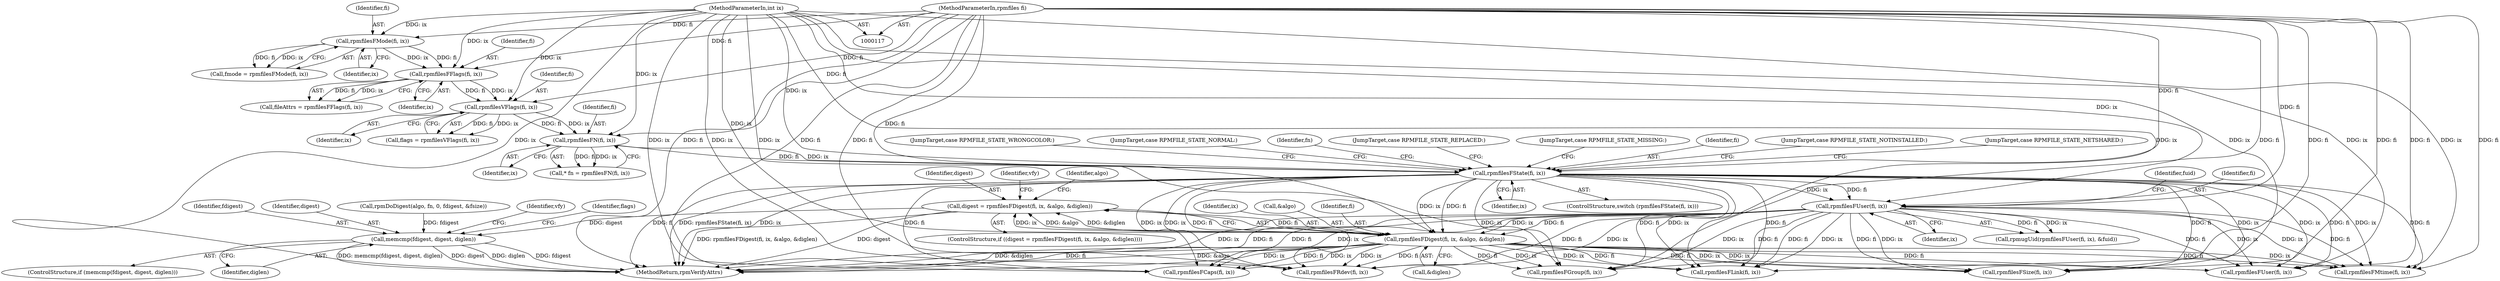 digraph "0_rpm_c815822c8bdb138066ff58c624ae83e3a12ebfa9@pointer" {
"1000304" [label="(Call,digest = rpmfilesFDigest(fi, ix, &algo, &diglen))"];
"1000306" [label="(Call,rpmfilesFDigest(fi, ix, &algo, &diglen))"];
"1000152" [label="(Call,rpmfilesFState(fi, ix))"];
"1000143" [label="(Call,rpmfilesFN(fi, ix))"];
"1000137" [label="(Call,rpmfilesVFlags(fi, ix))"];
"1000131" [label="(Call,rpmfilesFFlags(fi, ix))"];
"1000125" [label="(Call,rpmfilesFMode(fi, ix))"];
"1000118" [label="(MethodParameterIn,rpmfiles fi)"];
"1000119" [label="(MethodParameterIn,int ix)"];
"1000230" [label="(Call,rpmfilesFUser(fi, ix))"];
"1000338" [label="(Call,memcmp(fdigest, digest, diglen))"];
"1000165" [label="(JumpTarget,case RPMFILE_STATE_WRONGCOLOR:)"];
"1000177" [label="(JumpTarget,case RPMFILE_STATE_NORMAL:)"];
"1000311" [label="(Call,&diglen)"];
"1000343" [label="(Identifier,vfy)"];
"1000231" [label="(Identifier,fi)"];
"1000139" [label="(Identifier,ix)"];
"1000232" [label="(Identifier,ix)"];
"1000230" [label="(Call,rpmfilesFUser(fi, ix))"];
"1000229" [label="(Call,rpmugUid(rpmfilesFUser(fi, ix), &fuid))"];
"1000183" [label="(Identifier,fn)"];
"1000383" [label="(Call,rpmfilesFLink(fi, ix))"];
"1000307" [label="(Identifier,fi)"];
"1000318" [label="(Identifier,algo)"];
"1000126" [label="(Identifier,fi)"];
"1000152" [label="(Call,rpmfilesFState(fi, ix))"];
"1000144" [label="(Identifier,fi)"];
"1000118" [label="(MethodParameterIn,rpmfiles fi)"];
"1000125" [label="(Call,rpmfilesFMode(fi, ix))"];
"1000160" [label="(JumpTarget,case RPMFILE_STATE_REPLACED:)"];
"1000303" [label="(ControlStructure,if ((digest = rpmfilesFDigest(fi, ix, &algo, &diglen))))"];
"1000680" [label="(Call,rpmfilesFGroup(fi, ix))"];
"1000588" [label="(Call,rpmfilesFMtime(fi, ix))"];
"1000133" [label="(Identifier,ix)"];
"1000348" [label="(Identifier,vfy)"];
"1000338" [label="(Call,memcmp(fdigest, digest, diglen))"];
"1000154" [label="(Identifier,ix)"];
"1000543" [label="(Call,rpmfilesFCaps(fi, ix))"];
"1000151" [label="(ControlStructure,switch (rpmfilesFState(fi, ix)))"];
"1000352" [label="(Identifier,flags)"];
"1000610" [label="(Call,rpmfilesFUser(fi, ix))"];
"1000306" [label="(Call,rpmfilesFDigest(fi, ix, &algo, &diglen))"];
"1000738" [label="(MethodReturn,rpmVerifyAttrs)"];
"1000131" [label="(Call,rpmfilesFFlags(fi, ix))"];
"1000522" [label="(Call,rpmfilesFRdev(fi, ix))"];
"1000413" [label="(Call,rpmfilesFSize(fi, ix))"];
"1000178" [label="(JumpTarget,case RPMFILE_STATE_MISSING:)"];
"1000339" [label="(Identifier,fdigest)"];
"1000138" [label="(Identifier,fi)"];
"1000137" [label="(Call,rpmfilesVFlags(fi, ix))"];
"1000129" [label="(Call,fileAttrs = rpmfilesFFlags(fi, ix))"];
"1000304" [label="(Call,digest = rpmfilesFDigest(fi, ix, &algo, &diglen))"];
"1000153" [label="(Identifier,fi)"];
"1000143" [label="(Call,rpmfilesFN(fi, ix))"];
"1000340" [label="(Identifier,digest)"];
"1000308" [label="(Identifier,ix)"];
"1000123" [label="(Call,fmode = rpmfilesFMode(fi, ix))"];
"1000341" [label="(Identifier,diglen)"];
"1000305" [label="(Identifier,digest)"];
"1000157" [label="(JumpTarget,case RPMFILE_STATE_NOTINSTALLED:)"];
"1000135" [label="(Call,flags = rpmfilesVFlags(fi, ix))"];
"1000156" [label="(JumpTarget,case RPMFILE_STATE_NETSHARED:)"];
"1000132" [label="(Identifier,fi)"];
"1000309" [label="(Call,&algo)"];
"1000337" [label="(ControlStructure,if (memcmp(fdigest, digest, diglen)))"];
"1000127" [label="(Identifier,ix)"];
"1000234" [label="(Identifier,fuid)"];
"1000317" [label="(Call,rpmDoDigest(algo, fn, 0, fdigest, &fsize))"];
"1000141" [label="(Call,* fn = rpmfilesFN(fi, ix))"];
"1000119" [label="(MethodParameterIn,int ix)"];
"1000145" [label="(Identifier,ix)"];
"1000304" -> "1000303"  [label="AST: "];
"1000304" -> "1000306"  [label="CFG: "];
"1000305" -> "1000304"  [label="AST: "];
"1000306" -> "1000304"  [label="AST: "];
"1000318" -> "1000304"  [label="CFG: "];
"1000348" -> "1000304"  [label="CFG: "];
"1000304" -> "1000738"  [label="DDG: digest"];
"1000304" -> "1000738"  [label="DDG: rpmfilesFDigest(fi, ix, &algo, &diglen)"];
"1000306" -> "1000304"  [label="DDG: fi"];
"1000306" -> "1000304"  [label="DDG: ix"];
"1000306" -> "1000304"  [label="DDG: &algo"];
"1000306" -> "1000304"  [label="DDG: &diglen"];
"1000304" -> "1000338"  [label="DDG: digest"];
"1000306" -> "1000311"  [label="CFG: "];
"1000307" -> "1000306"  [label="AST: "];
"1000308" -> "1000306"  [label="AST: "];
"1000309" -> "1000306"  [label="AST: "];
"1000311" -> "1000306"  [label="AST: "];
"1000306" -> "1000738"  [label="DDG: &algo"];
"1000306" -> "1000738"  [label="DDG: &diglen"];
"1000306" -> "1000738"  [label="DDG: fi"];
"1000306" -> "1000738"  [label="DDG: ix"];
"1000152" -> "1000306"  [label="DDG: fi"];
"1000152" -> "1000306"  [label="DDG: ix"];
"1000230" -> "1000306"  [label="DDG: fi"];
"1000230" -> "1000306"  [label="DDG: ix"];
"1000118" -> "1000306"  [label="DDG: fi"];
"1000119" -> "1000306"  [label="DDG: ix"];
"1000306" -> "1000383"  [label="DDG: fi"];
"1000306" -> "1000383"  [label="DDG: ix"];
"1000306" -> "1000413"  [label="DDG: fi"];
"1000306" -> "1000413"  [label="DDG: ix"];
"1000306" -> "1000522"  [label="DDG: fi"];
"1000306" -> "1000522"  [label="DDG: ix"];
"1000306" -> "1000543"  [label="DDG: fi"];
"1000306" -> "1000543"  [label="DDG: ix"];
"1000306" -> "1000588"  [label="DDG: fi"];
"1000306" -> "1000588"  [label="DDG: ix"];
"1000306" -> "1000610"  [label="DDG: fi"];
"1000306" -> "1000610"  [label="DDG: ix"];
"1000306" -> "1000680"  [label="DDG: fi"];
"1000306" -> "1000680"  [label="DDG: ix"];
"1000152" -> "1000151"  [label="AST: "];
"1000152" -> "1000154"  [label="CFG: "];
"1000153" -> "1000152"  [label="AST: "];
"1000154" -> "1000152"  [label="AST: "];
"1000156" -> "1000152"  [label="CFG: "];
"1000157" -> "1000152"  [label="CFG: "];
"1000160" -> "1000152"  [label="CFG: "];
"1000165" -> "1000152"  [label="CFG: "];
"1000177" -> "1000152"  [label="CFG: "];
"1000178" -> "1000152"  [label="CFG: "];
"1000183" -> "1000152"  [label="CFG: "];
"1000152" -> "1000738"  [label="DDG: rpmfilesFState(fi, ix)"];
"1000152" -> "1000738"  [label="DDG: fi"];
"1000152" -> "1000738"  [label="DDG: ix"];
"1000143" -> "1000152"  [label="DDG: fi"];
"1000143" -> "1000152"  [label="DDG: ix"];
"1000118" -> "1000152"  [label="DDG: fi"];
"1000119" -> "1000152"  [label="DDG: ix"];
"1000152" -> "1000230"  [label="DDG: fi"];
"1000152" -> "1000230"  [label="DDG: ix"];
"1000152" -> "1000383"  [label="DDG: fi"];
"1000152" -> "1000383"  [label="DDG: ix"];
"1000152" -> "1000413"  [label="DDG: fi"];
"1000152" -> "1000413"  [label="DDG: ix"];
"1000152" -> "1000522"  [label="DDG: fi"];
"1000152" -> "1000522"  [label="DDG: ix"];
"1000152" -> "1000543"  [label="DDG: fi"];
"1000152" -> "1000543"  [label="DDG: ix"];
"1000152" -> "1000588"  [label="DDG: fi"];
"1000152" -> "1000588"  [label="DDG: ix"];
"1000152" -> "1000610"  [label="DDG: fi"];
"1000152" -> "1000610"  [label="DDG: ix"];
"1000152" -> "1000680"  [label="DDG: fi"];
"1000152" -> "1000680"  [label="DDG: ix"];
"1000143" -> "1000141"  [label="AST: "];
"1000143" -> "1000145"  [label="CFG: "];
"1000144" -> "1000143"  [label="AST: "];
"1000145" -> "1000143"  [label="AST: "];
"1000141" -> "1000143"  [label="CFG: "];
"1000143" -> "1000141"  [label="DDG: fi"];
"1000143" -> "1000141"  [label="DDG: ix"];
"1000137" -> "1000143"  [label="DDG: fi"];
"1000137" -> "1000143"  [label="DDG: ix"];
"1000118" -> "1000143"  [label="DDG: fi"];
"1000119" -> "1000143"  [label="DDG: ix"];
"1000137" -> "1000135"  [label="AST: "];
"1000137" -> "1000139"  [label="CFG: "];
"1000138" -> "1000137"  [label="AST: "];
"1000139" -> "1000137"  [label="AST: "];
"1000135" -> "1000137"  [label="CFG: "];
"1000137" -> "1000135"  [label="DDG: fi"];
"1000137" -> "1000135"  [label="DDG: ix"];
"1000131" -> "1000137"  [label="DDG: fi"];
"1000131" -> "1000137"  [label="DDG: ix"];
"1000118" -> "1000137"  [label="DDG: fi"];
"1000119" -> "1000137"  [label="DDG: ix"];
"1000131" -> "1000129"  [label="AST: "];
"1000131" -> "1000133"  [label="CFG: "];
"1000132" -> "1000131"  [label="AST: "];
"1000133" -> "1000131"  [label="AST: "];
"1000129" -> "1000131"  [label="CFG: "];
"1000131" -> "1000129"  [label="DDG: fi"];
"1000131" -> "1000129"  [label="DDG: ix"];
"1000125" -> "1000131"  [label="DDG: fi"];
"1000125" -> "1000131"  [label="DDG: ix"];
"1000118" -> "1000131"  [label="DDG: fi"];
"1000119" -> "1000131"  [label="DDG: ix"];
"1000125" -> "1000123"  [label="AST: "];
"1000125" -> "1000127"  [label="CFG: "];
"1000126" -> "1000125"  [label="AST: "];
"1000127" -> "1000125"  [label="AST: "];
"1000123" -> "1000125"  [label="CFG: "];
"1000125" -> "1000123"  [label="DDG: fi"];
"1000125" -> "1000123"  [label="DDG: ix"];
"1000118" -> "1000125"  [label="DDG: fi"];
"1000119" -> "1000125"  [label="DDG: ix"];
"1000118" -> "1000117"  [label="AST: "];
"1000118" -> "1000738"  [label="DDG: fi"];
"1000118" -> "1000230"  [label="DDG: fi"];
"1000118" -> "1000383"  [label="DDG: fi"];
"1000118" -> "1000413"  [label="DDG: fi"];
"1000118" -> "1000522"  [label="DDG: fi"];
"1000118" -> "1000543"  [label="DDG: fi"];
"1000118" -> "1000588"  [label="DDG: fi"];
"1000118" -> "1000610"  [label="DDG: fi"];
"1000118" -> "1000680"  [label="DDG: fi"];
"1000119" -> "1000117"  [label="AST: "];
"1000119" -> "1000738"  [label="DDG: ix"];
"1000119" -> "1000230"  [label="DDG: ix"];
"1000119" -> "1000383"  [label="DDG: ix"];
"1000119" -> "1000413"  [label="DDG: ix"];
"1000119" -> "1000522"  [label="DDG: ix"];
"1000119" -> "1000543"  [label="DDG: ix"];
"1000119" -> "1000588"  [label="DDG: ix"];
"1000119" -> "1000610"  [label="DDG: ix"];
"1000119" -> "1000680"  [label="DDG: ix"];
"1000230" -> "1000229"  [label="AST: "];
"1000230" -> "1000232"  [label="CFG: "];
"1000231" -> "1000230"  [label="AST: "];
"1000232" -> "1000230"  [label="AST: "];
"1000234" -> "1000230"  [label="CFG: "];
"1000230" -> "1000738"  [label="DDG: fi"];
"1000230" -> "1000738"  [label="DDG: ix"];
"1000230" -> "1000229"  [label="DDG: fi"];
"1000230" -> "1000229"  [label="DDG: ix"];
"1000230" -> "1000383"  [label="DDG: fi"];
"1000230" -> "1000383"  [label="DDG: ix"];
"1000230" -> "1000413"  [label="DDG: fi"];
"1000230" -> "1000413"  [label="DDG: ix"];
"1000230" -> "1000522"  [label="DDG: fi"];
"1000230" -> "1000522"  [label="DDG: ix"];
"1000230" -> "1000543"  [label="DDG: fi"];
"1000230" -> "1000543"  [label="DDG: ix"];
"1000230" -> "1000588"  [label="DDG: fi"];
"1000230" -> "1000588"  [label="DDG: ix"];
"1000230" -> "1000610"  [label="DDG: fi"];
"1000230" -> "1000610"  [label="DDG: ix"];
"1000230" -> "1000680"  [label="DDG: fi"];
"1000230" -> "1000680"  [label="DDG: ix"];
"1000338" -> "1000337"  [label="AST: "];
"1000338" -> "1000341"  [label="CFG: "];
"1000339" -> "1000338"  [label="AST: "];
"1000340" -> "1000338"  [label="AST: "];
"1000341" -> "1000338"  [label="AST: "];
"1000343" -> "1000338"  [label="CFG: "];
"1000352" -> "1000338"  [label="CFG: "];
"1000338" -> "1000738"  [label="DDG: fdigest"];
"1000338" -> "1000738"  [label="DDG: memcmp(fdigest, digest, diglen)"];
"1000338" -> "1000738"  [label="DDG: digest"];
"1000338" -> "1000738"  [label="DDG: diglen"];
"1000317" -> "1000338"  [label="DDG: fdigest"];
}
